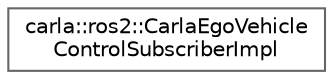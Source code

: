 digraph "类继承关系图"
{
 // INTERACTIVE_SVG=YES
 // LATEX_PDF_SIZE
  bgcolor="transparent";
  edge [fontname=Helvetica,fontsize=10,labelfontname=Helvetica,labelfontsize=10];
  node [fontname=Helvetica,fontsize=10,shape=box,height=0.2,width=0.4];
  rankdir="LR";
  Node0 [id="Node000000",label="carla::ros2::CarlaEgoVehicle\lControlSubscriberImpl",height=0.2,width=0.4,color="grey40", fillcolor="white", style="filled",URL="$d4/d93/structcarla_1_1ros2_1_1CarlaEgoVehicleControlSubscriberImpl.html",tooltip=" "];
}

